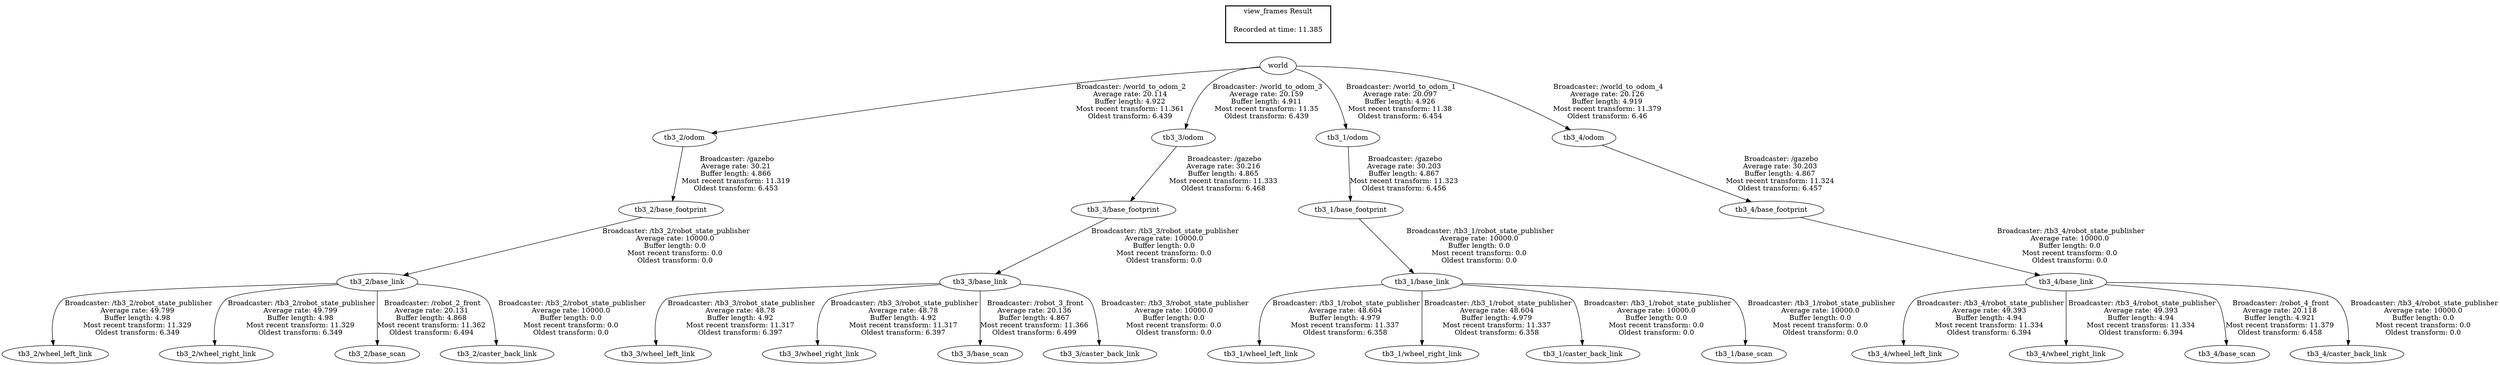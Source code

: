 digraph G {
"tb3_2/base_link" -> "tb3_2/wheel_left_link"[label=" Broadcaster: /tb3_2/robot_state_publisher\nAverage rate: 49.799\nBuffer length: 4.98\nMost recent transform: 11.329\nOldest transform: 6.349\n"];
"tb3_2/base_footprint" -> "tb3_2/base_link"[label=" Broadcaster: /tb3_2/robot_state_publisher\nAverage rate: 10000.0\nBuffer length: 0.0\nMost recent transform: 0.0\nOldest transform: 0.0\n"];
"tb3_2/base_link" -> "tb3_2/wheel_right_link"[label=" Broadcaster: /tb3_2/robot_state_publisher\nAverage rate: 49.799\nBuffer length: 4.98\nMost recent transform: 11.329\nOldest transform: 6.349\n"];
"tb3_1/base_link" -> "tb3_1/wheel_left_link"[label=" Broadcaster: /tb3_1/robot_state_publisher\nAverage rate: 48.604\nBuffer length: 4.979\nMost recent transform: 11.337\nOldest transform: 6.358\n"];
"tb3_1/base_footprint" -> "tb3_1/base_link"[label=" Broadcaster: /tb3_1/robot_state_publisher\nAverage rate: 10000.0\nBuffer length: 0.0\nMost recent transform: 0.0\nOldest transform: 0.0\n"];
"tb3_1/base_link" -> "tb3_1/wheel_right_link"[label=" Broadcaster: /tb3_1/robot_state_publisher\nAverage rate: 48.604\nBuffer length: 4.979\nMost recent transform: 11.337\nOldest transform: 6.358\n"];
"world" -> "tb3_2/odom"[label=" Broadcaster: /world_to_odom_2\nAverage rate: 20.114\nBuffer length: 4.922\nMost recent transform: 11.361\nOldest transform: 6.439\n"];
"world" -> "tb3_3/odom"[label=" Broadcaster: /world_to_odom_3\nAverage rate: 20.159\nBuffer length: 4.911\nMost recent transform: 11.35\nOldest transform: 6.439\n"];
"tb3_4/base_link" -> "tb3_4/wheel_left_link"[label=" Broadcaster: /tb3_4/robot_state_publisher\nAverage rate: 49.393\nBuffer length: 4.94\nMost recent transform: 11.334\nOldest transform: 6.394\n"];
"tb3_4/base_footprint" -> "tb3_4/base_link"[label=" Broadcaster: /tb3_4/robot_state_publisher\nAverage rate: 10000.0\nBuffer length: 0.0\nMost recent transform: 0.0\nOldest transform: 0.0\n"];
"tb3_4/base_link" -> "tb3_4/wheel_right_link"[label=" Broadcaster: /tb3_4/robot_state_publisher\nAverage rate: 49.393\nBuffer length: 4.94\nMost recent transform: 11.334\nOldest transform: 6.394\n"];
"world" -> "tb3_1/odom"[label=" Broadcaster: /world_to_odom_1\nAverage rate: 20.097\nBuffer length: 4.926\nMost recent transform: 11.38\nOldest transform: 6.454\n"];
"tb3_4/base_link" -> "tb3_4/base_scan"[label=" Broadcaster: /robot_4_front\nAverage rate: 20.118\nBuffer length: 4.921\nMost recent transform: 11.379\nOldest transform: 6.458\n"];
"tb3_3/base_link" -> "tb3_3/wheel_left_link"[label=" Broadcaster: /tb3_3/robot_state_publisher\nAverage rate: 48.78\nBuffer length: 4.92\nMost recent transform: 11.317\nOldest transform: 6.397\n"];
"tb3_3/base_footprint" -> "tb3_3/base_link"[label=" Broadcaster: /tb3_3/robot_state_publisher\nAverage rate: 10000.0\nBuffer length: 0.0\nMost recent transform: 0.0\nOldest transform: 0.0\n"];
"tb3_3/base_link" -> "tb3_3/wheel_right_link"[label=" Broadcaster: /tb3_3/robot_state_publisher\nAverage rate: 48.78\nBuffer length: 4.92\nMost recent transform: 11.317\nOldest transform: 6.397\n"];
"world" -> "tb3_4/odom"[label=" Broadcaster: /world_to_odom_4\nAverage rate: 20.126\nBuffer length: 4.919\nMost recent transform: 11.379\nOldest transform: 6.46\n"];
"tb3_2/base_link" -> "tb3_2/base_scan"[label=" Broadcaster: /robot_2_front\nAverage rate: 20.131\nBuffer length: 4.868\nMost recent transform: 11.362\nOldest transform: 6.494\n"];
"tb3_4/odom" -> "tb3_4/base_footprint"[label=" Broadcaster: /gazebo\nAverage rate: 30.203\nBuffer length: 4.867\nMost recent transform: 11.324\nOldest transform: 6.457\n"];
"tb3_4/base_link" -> "tb3_4/caster_back_link"[label=" Broadcaster: /tb3_4/robot_state_publisher\nAverage rate: 10000.0\nBuffer length: 0.0\nMost recent transform: 0.0\nOldest transform: 0.0\n"];
"tb3_3/base_link" -> "tb3_3/base_scan"[label=" Broadcaster: /robot_3_front\nAverage rate: 20.136\nBuffer length: 4.867\nMost recent transform: 11.366\nOldest transform: 6.499\n"];
"tb3_1/odom" -> "tb3_1/base_footprint"[label=" Broadcaster: /gazebo\nAverage rate: 30.203\nBuffer length: 4.867\nMost recent transform: 11.323\nOldest transform: 6.456\n"];
"tb3_1/base_link" -> "tb3_1/caster_back_link"[label=" Broadcaster: /tb3_1/robot_state_publisher\nAverage rate: 10000.0\nBuffer length: 0.0\nMost recent transform: 0.0\nOldest transform: 0.0\n"];
"tb3_1/base_link" -> "tb3_1/base_scan"[label=" Broadcaster: /tb3_1/robot_state_publisher\nAverage rate: 10000.0\nBuffer length: 0.0\nMost recent transform: 0.0\nOldest transform: 0.0\n"];
"tb3_3/odom" -> "tb3_3/base_footprint"[label=" Broadcaster: /gazebo\nAverage rate: 30.216\nBuffer length: 4.865\nMost recent transform: 11.333\nOldest transform: 6.468\n"];
"tb3_3/base_link" -> "tb3_3/caster_back_link"[label=" Broadcaster: /tb3_3/robot_state_publisher\nAverage rate: 10000.0\nBuffer length: 0.0\nMost recent transform: 0.0\nOldest transform: 0.0\n"];
"tb3_2/odom" -> "tb3_2/base_footprint"[label=" Broadcaster: /gazebo\nAverage rate: 30.21\nBuffer length: 4.866\nMost recent transform: 11.319\nOldest transform: 6.453\n"];
"tb3_2/base_link" -> "tb3_2/caster_back_link"[label=" Broadcaster: /tb3_2/robot_state_publisher\nAverage rate: 10000.0\nBuffer length: 0.0\nMost recent transform: 0.0\nOldest transform: 0.0\n"];
edge [style=invis];
 subgraph cluster_legend { style=bold; color=black; label ="view_frames Result";
"Recorded at time: 11.385"[ shape=plaintext ] ;
}->"world";
}